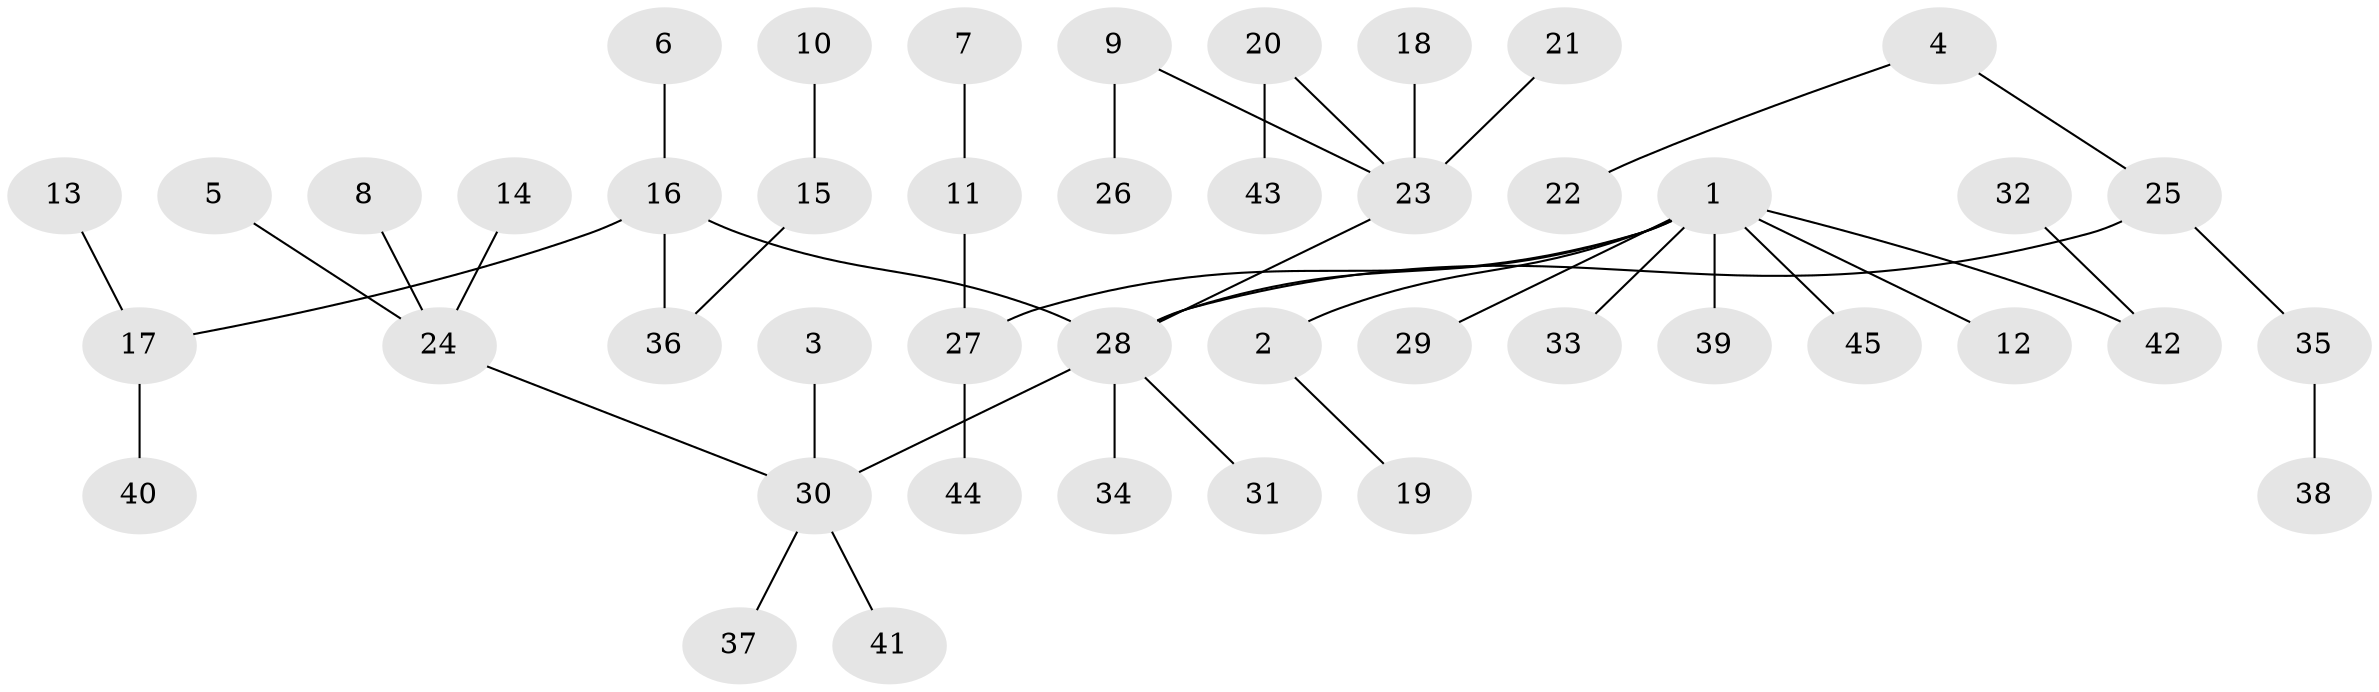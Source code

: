 // original degree distribution, {5: 0.056179775280898875, 6: 0.02247191011235955, 3: 0.1348314606741573, 4: 0.033707865168539325, 2: 0.20224719101123595, 7: 0.011235955056179775, 1: 0.5393258426966292}
// Generated by graph-tools (version 1.1) at 2025/26/03/09/25 03:26:26]
// undirected, 45 vertices, 44 edges
graph export_dot {
graph [start="1"]
  node [color=gray90,style=filled];
  1;
  2;
  3;
  4;
  5;
  6;
  7;
  8;
  9;
  10;
  11;
  12;
  13;
  14;
  15;
  16;
  17;
  18;
  19;
  20;
  21;
  22;
  23;
  24;
  25;
  26;
  27;
  28;
  29;
  30;
  31;
  32;
  33;
  34;
  35;
  36;
  37;
  38;
  39;
  40;
  41;
  42;
  43;
  44;
  45;
  1 -- 2 [weight=1.0];
  1 -- 12 [weight=1.0];
  1 -- 27 [weight=1.0];
  1 -- 28 [weight=1.0];
  1 -- 29 [weight=1.0];
  1 -- 33 [weight=1.0];
  1 -- 39 [weight=1.0];
  1 -- 42 [weight=1.0];
  1 -- 45 [weight=1.0];
  2 -- 19 [weight=1.0];
  3 -- 30 [weight=1.0];
  4 -- 22 [weight=1.0];
  4 -- 25 [weight=1.0];
  5 -- 24 [weight=1.0];
  6 -- 16 [weight=1.0];
  7 -- 11 [weight=1.0];
  8 -- 24 [weight=1.0];
  9 -- 23 [weight=1.0];
  9 -- 26 [weight=1.0];
  10 -- 15 [weight=1.0];
  11 -- 27 [weight=1.0];
  13 -- 17 [weight=1.0];
  14 -- 24 [weight=1.0];
  15 -- 36 [weight=1.0];
  16 -- 17 [weight=1.0];
  16 -- 28 [weight=1.0];
  16 -- 36 [weight=1.0];
  17 -- 40 [weight=1.0];
  18 -- 23 [weight=1.0];
  20 -- 23 [weight=1.0];
  20 -- 43 [weight=1.0];
  21 -- 23 [weight=1.0];
  23 -- 28 [weight=1.0];
  24 -- 30 [weight=1.0];
  25 -- 28 [weight=1.0];
  25 -- 35 [weight=1.0];
  27 -- 44 [weight=1.0];
  28 -- 30 [weight=1.0];
  28 -- 31 [weight=1.0];
  28 -- 34 [weight=1.0];
  30 -- 37 [weight=1.0];
  30 -- 41 [weight=1.0];
  32 -- 42 [weight=1.0];
  35 -- 38 [weight=1.0];
}
